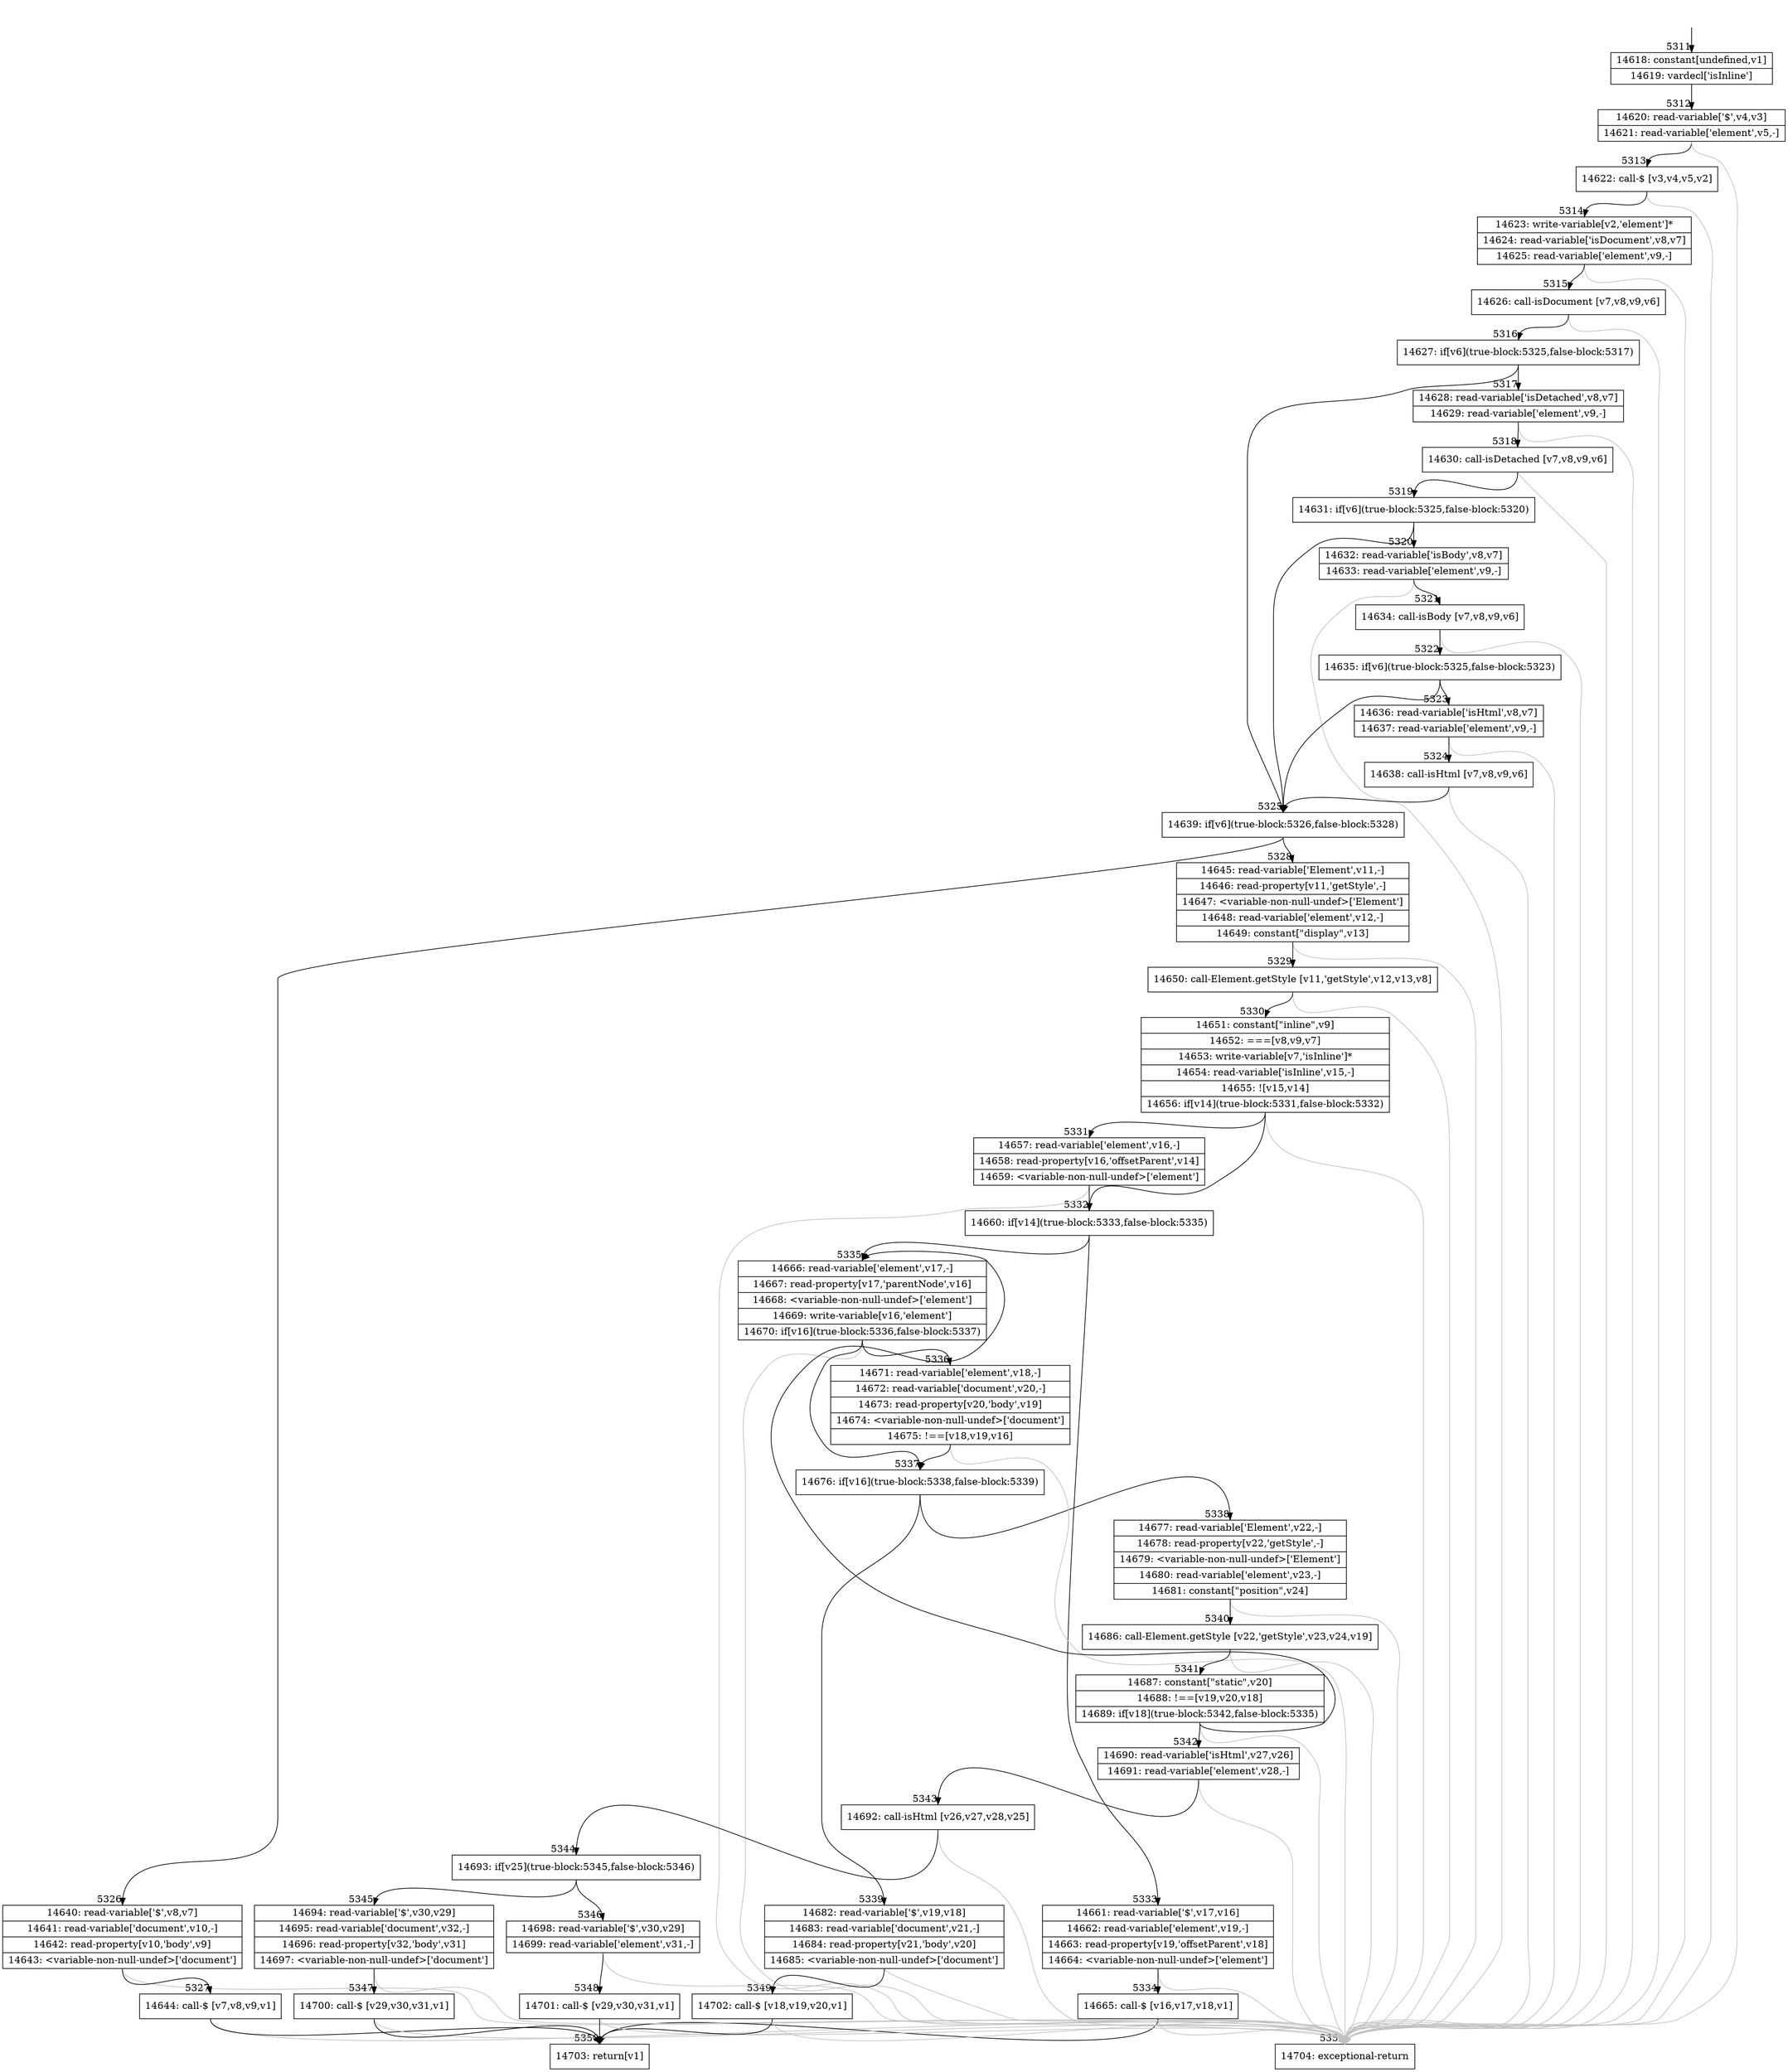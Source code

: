 digraph {
rankdir="TD"
BB_entry431[shape=none,label=""];
BB_entry431 -> BB5311 [tailport=s, headport=n, headlabel="    5311"]
BB5311 [shape=record label="{14618: constant[undefined,v1]|14619: vardecl['isInline']}" ] 
BB5311 -> BB5312 [tailport=s, headport=n, headlabel="      5312"]
BB5312 [shape=record label="{14620: read-variable['$',v4,v3]|14621: read-variable['element',v5,-]}" ] 
BB5312 -> BB5313 [tailport=s, headport=n, headlabel="      5313"]
BB5312 -> BB5351 [tailport=s, headport=n, color=gray, headlabel="      5351"]
BB5313 [shape=record label="{14622: call-$ [v3,v4,v5,v2]}" ] 
BB5313 -> BB5314 [tailport=s, headport=n, headlabel="      5314"]
BB5313 -> BB5351 [tailport=s, headport=n, color=gray]
BB5314 [shape=record label="{14623: write-variable[v2,'element']*|14624: read-variable['isDocument',v8,v7]|14625: read-variable['element',v9,-]}" ] 
BB5314 -> BB5315 [tailport=s, headport=n, headlabel="      5315"]
BB5314 -> BB5351 [tailport=s, headport=n, color=gray]
BB5315 [shape=record label="{14626: call-isDocument [v7,v8,v9,v6]}" ] 
BB5315 -> BB5316 [tailport=s, headport=n, headlabel="      5316"]
BB5315 -> BB5351 [tailport=s, headport=n, color=gray]
BB5316 [shape=record label="{14627: if[v6](true-block:5325,false-block:5317)}" ] 
BB5316 -> BB5325 [tailport=s, headport=n, headlabel="      5325"]
BB5316 -> BB5317 [tailport=s, headport=n, headlabel="      5317"]
BB5317 [shape=record label="{14628: read-variable['isDetached',v8,v7]|14629: read-variable['element',v9,-]}" ] 
BB5317 -> BB5318 [tailport=s, headport=n, headlabel="      5318"]
BB5317 -> BB5351 [tailport=s, headport=n, color=gray]
BB5318 [shape=record label="{14630: call-isDetached [v7,v8,v9,v6]}" ] 
BB5318 -> BB5319 [tailport=s, headport=n, headlabel="      5319"]
BB5318 -> BB5351 [tailport=s, headport=n, color=gray]
BB5319 [shape=record label="{14631: if[v6](true-block:5325,false-block:5320)}" ] 
BB5319 -> BB5325 [tailport=s, headport=n]
BB5319 -> BB5320 [tailport=s, headport=n, headlabel="      5320"]
BB5320 [shape=record label="{14632: read-variable['isBody',v8,v7]|14633: read-variable['element',v9,-]}" ] 
BB5320 -> BB5321 [tailport=s, headport=n, headlabel="      5321"]
BB5320 -> BB5351 [tailport=s, headport=n, color=gray]
BB5321 [shape=record label="{14634: call-isBody [v7,v8,v9,v6]}" ] 
BB5321 -> BB5322 [tailport=s, headport=n, headlabel="      5322"]
BB5321 -> BB5351 [tailport=s, headport=n, color=gray]
BB5322 [shape=record label="{14635: if[v6](true-block:5325,false-block:5323)}" ] 
BB5322 -> BB5325 [tailport=s, headport=n]
BB5322 -> BB5323 [tailport=s, headport=n, headlabel="      5323"]
BB5323 [shape=record label="{14636: read-variable['isHtml',v8,v7]|14637: read-variable['element',v9,-]}" ] 
BB5323 -> BB5324 [tailport=s, headport=n, headlabel="      5324"]
BB5323 -> BB5351 [tailport=s, headport=n, color=gray]
BB5324 [shape=record label="{14638: call-isHtml [v7,v8,v9,v6]}" ] 
BB5324 -> BB5325 [tailport=s, headport=n]
BB5324 -> BB5351 [tailport=s, headport=n, color=gray]
BB5325 [shape=record label="{14639: if[v6](true-block:5326,false-block:5328)}" ] 
BB5325 -> BB5326 [tailport=s, headport=n, headlabel="      5326"]
BB5325 -> BB5328 [tailport=s, headport=n, headlabel="      5328"]
BB5326 [shape=record label="{14640: read-variable['$',v8,v7]|14641: read-variable['document',v10,-]|14642: read-property[v10,'body',v9]|14643: \<variable-non-null-undef\>['document']}" ] 
BB5326 -> BB5327 [tailport=s, headport=n, headlabel="      5327"]
BB5326 -> BB5351 [tailport=s, headport=n, color=gray]
BB5327 [shape=record label="{14644: call-$ [v7,v8,v9,v1]}" ] 
BB5327 -> BB5350 [tailport=s, headport=n, headlabel="      5350"]
BB5327 -> BB5351 [tailport=s, headport=n, color=gray]
BB5328 [shape=record label="{14645: read-variable['Element',v11,-]|14646: read-property[v11,'getStyle',-]|14647: \<variable-non-null-undef\>['Element']|14648: read-variable['element',v12,-]|14649: constant[\"display\",v13]}" ] 
BB5328 -> BB5329 [tailport=s, headport=n, headlabel="      5329"]
BB5328 -> BB5351 [tailport=s, headport=n, color=gray]
BB5329 [shape=record label="{14650: call-Element.getStyle [v11,'getStyle',v12,v13,v8]}" ] 
BB5329 -> BB5330 [tailport=s, headport=n, headlabel="      5330"]
BB5329 -> BB5351 [tailport=s, headport=n, color=gray]
BB5330 [shape=record label="{14651: constant[\"inline\",v9]|14652: ===[v8,v9,v7]|14653: write-variable[v7,'isInline']*|14654: read-variable['isInline',v15,-]|14655: ![v15,v14]|14656: if[v14](true-block:5331,false-block:5332)}" ] 
BB5330 -> BB5332 [tailport=s, headport=n, headlabel="      5332"]
BB5330 -> BB5331 [tailport=s, headport=n, headlabel="      5331"]
BB5330 -> BB5351 [tailport=s, headport=n, color=gray]
BB5331 [shape=record label="{14657: read-variable['element',v16,-]|14658: read-property[v16,'offsetParent',v14]|14659: \<variable-non-null-undef\>['element']}" ] 
BB5331 -> BB5332 [tailport=s, headport=n]
BB5331 -> BB5351 [tailport=s, headport=n, color=gray]
BB5332 [shape=record label="{14660: if[v14](true-block:5333,false-block:5335)}" ] 
BB5332 -> BB5333 [tailport=s, headport=n, headlabel="      5333"]
BB5332 -> BB5335 [tailport=s, headport=n, headlabel="      5335"]
BB5333 [shape=record label="{14661: read-variable['$',v17,v16]|14662: read-variable['element',v19,-]|14663: read-property[v19,'offsetParent',v18]|14664: \<variable-non-null-undef\>['element']}" ] 
BB5333 -> BB5334 [tailport=s, headport=n, headlabel="      5334"]
BB5333 -> BB5351 [tailport=s, headport=n, color=gray]
BB5334 [shape=record label="{14665: call-$ [v16,v17,v18,v1]}" ] 
BB5334 -> BB5350 [tailport=s, headport=n]
BB5334 -> BB5351 [tailport=s, headport=n, color=gray]
BB5335 [shape=record label="{14666: read-variable['element',v17,-]|14667: read-property[v17,'parentNode',v16]|14668: \<variable-non-null-undef\>['element']|14669: write-variable[v16,'element']|14670: if[v16](true-block:5336,false-block:5337)}" ] 
BB5335 -> BB5337 [tailport=s, headport=n, headlabel="      5337"]
BB5335 -> BB5336 [tailport=s, headport=n, headlabel="      5336"]
BB5335 -> BB5351 [tailport=s, headport=n, color=gray]
BB5336 [shape=record label="{14671: read-variable['element',v18,-]|14672: read-variable['document',v20,-]|14673: read-property[v20,'body',v19]|14674: \<variable-non-null-undef\>['document']|14675: !==[v18,v19,v16]}" ] 
BB5336 -> BB5337 [tailport=s, headport=n]
BB5336 -> BB5351 [tailport=s, headport=n, color=gray]
BB5337 [shape=record label="{14676: if[v16](true-block:5338,false-block:5339)}" ] 
BB5337 -> BB5338 [tailport=s, headport=n, headlabel="      5338"]
BB5337 -> BB5339 [tailport=s, headport=n, headlabel="      5339"]
BB5338 [shape=record label="{14677: read-variable['Element',v22,-]|14678: read-property[v22,'getStyle',-]|14679: \<variable-non-null-undef\>['Element']|14680: read-variable['element',v23,-]|14681: constant[\"position\",v24]}" ] 
BB5338 -> BB5340 [tailport=s, headport=n, headlabel="      5340"]
BB5338 -> BB5351 [tailport=s, headport=n, color=gray]
BB5339 [shape=record label="{14682: read-variable['$',v19,v18]|14683: read-variable['document',v21,-]|14684: read-property[v21,'body',v20]|14685: \<variable-non-null-undef\>['document']}" ] 
BB5339 -> BB5349 [tailport=s, headport=n, headlabel="      5349"]
BB5339 -> BB5351 [tailport=s, headport=n, color=gray]
BB5340 [shape=record label="{14686: call-Element.getStyle [v22,'getStyle',v23,v24,v19]}" ] 
BB5340 -> BB5341 [tailport=s, headport=n, headlabel="      5341"]
BB5340 -> BB5351 [tailport=s, headport=n, color=gray]
BB5341 [shape=record label="{14687: constant[\"static\",v20]|14688: !==[v19,v20,v18]|14689: if[v18](true-block:5342,false-block:5335)}" ] 
BB5341 -> BB5342 [tailport=s, headport=n, headlabel="      5342"]
BB5341 -> BB5335 [tailport=s, headport=n]
BB5341 -> BB5351 [tailport=s, headport=n, color=gray]
BB5342 [shape=record label="{14690: read-variable['isHtml',v27,v26]|14691: read-variable['element',v28,-]}" ] 
BB5342 -> BB5343 [tailport=s, headport=n, headlabel="      5343"]
BB5342 -> BB5351 [tailport=s, headport=n, color=gray]
BB5343 [shape=record label="{14692: call-isHtml [v26,v27,v28,v25]}" ] 
BB5343 -> BB5344 [tailport=s, headport=n, headlabel="      5344"]
BB5343 -> BB5351 [tailport=s, headport=n, color=gray]
BB5344 [shape=record label="{14693: if[v25](true-block:5345,false-block:5346)}" ] 
BB5344 -> BB5345 [tailport=s, headport=n, headlabel="      5345"]
BB5344 -> BB5346 [tailport=s, headport=n, headlabel="      5346"]
BB5345 [shape=record label="{14694: read-variable['$',v30,v29]|14695: read-variable['document',v32,-]|14696: read-property[v32,'body',v31]|14697: \<variable-non-null-undef\>['document']}" ] 
BB5345 -> BB5347 [tailport=s, headport=n, headlabel="      5347"]
BB5345 -> BB5351 [tailport=s, headport=n, color=gray]
BB5346 [shape=record label="{14698: read-variable['$',v30,v29]|14699: read-variable['element',v31,-]}" ] 
BB5346 -> BB5348 [tailport=s, headport=n, headlabel="      5348"]
BB5346 -> BB5351 [tailport=s, headport=n, color=gray]
BB5347 [shape=record label="{14700: call-$ [v29,v30,v31,v1]}" ] 
BB5347 -> BB5350 [tailport=s, headport=n]
BB5347 -> BB5351 [tailport=s, headport=n, color=gray]
BB5348 [shape=record label="{14701: call-$ [v29,v30,v31,v1]}" ] 
BB5348 -> BB5350 [tailport=s, headport=n]
BB5348 -> BB5351 [tailport=s, headport=n, color=gray]
BB5349 [shape=record label="{14702: call-$ [v18,v19,v20,v1]}" ] 
BB5349 -> BB5350 [tailport=s, headport=n]
BB5349 -> BB5351 [tailport=s, headport=n, color=gray]
BB5350 [shape=record label="{14703: return[v1]}" ] 
BB5351 [shape=record label="{14704: exceptional-return}" ] 
//#$~ 4062
}
